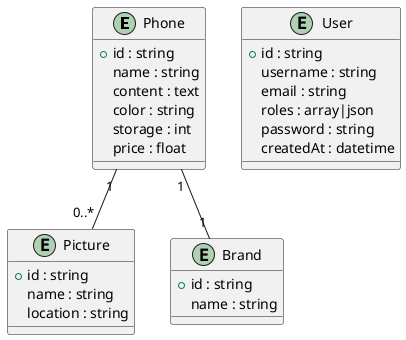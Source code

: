 @startuml
entity "Phone" {
  + id : string
  name : string
  content : text
  color : string
  storage : int
  price : float
}

entity "User" {
  + id : string
    username : string
    email : string
    roles : array|json
    password : string
    createdAt : datetime
}

entity "Picture" {
    + id : string
      name : string
      location : string
}

entity "Brand" {
    + id : string
      name : string
}

Phone "1" -- "0..*" Picture
Phone "1" -- "1" Brand

@enduml
